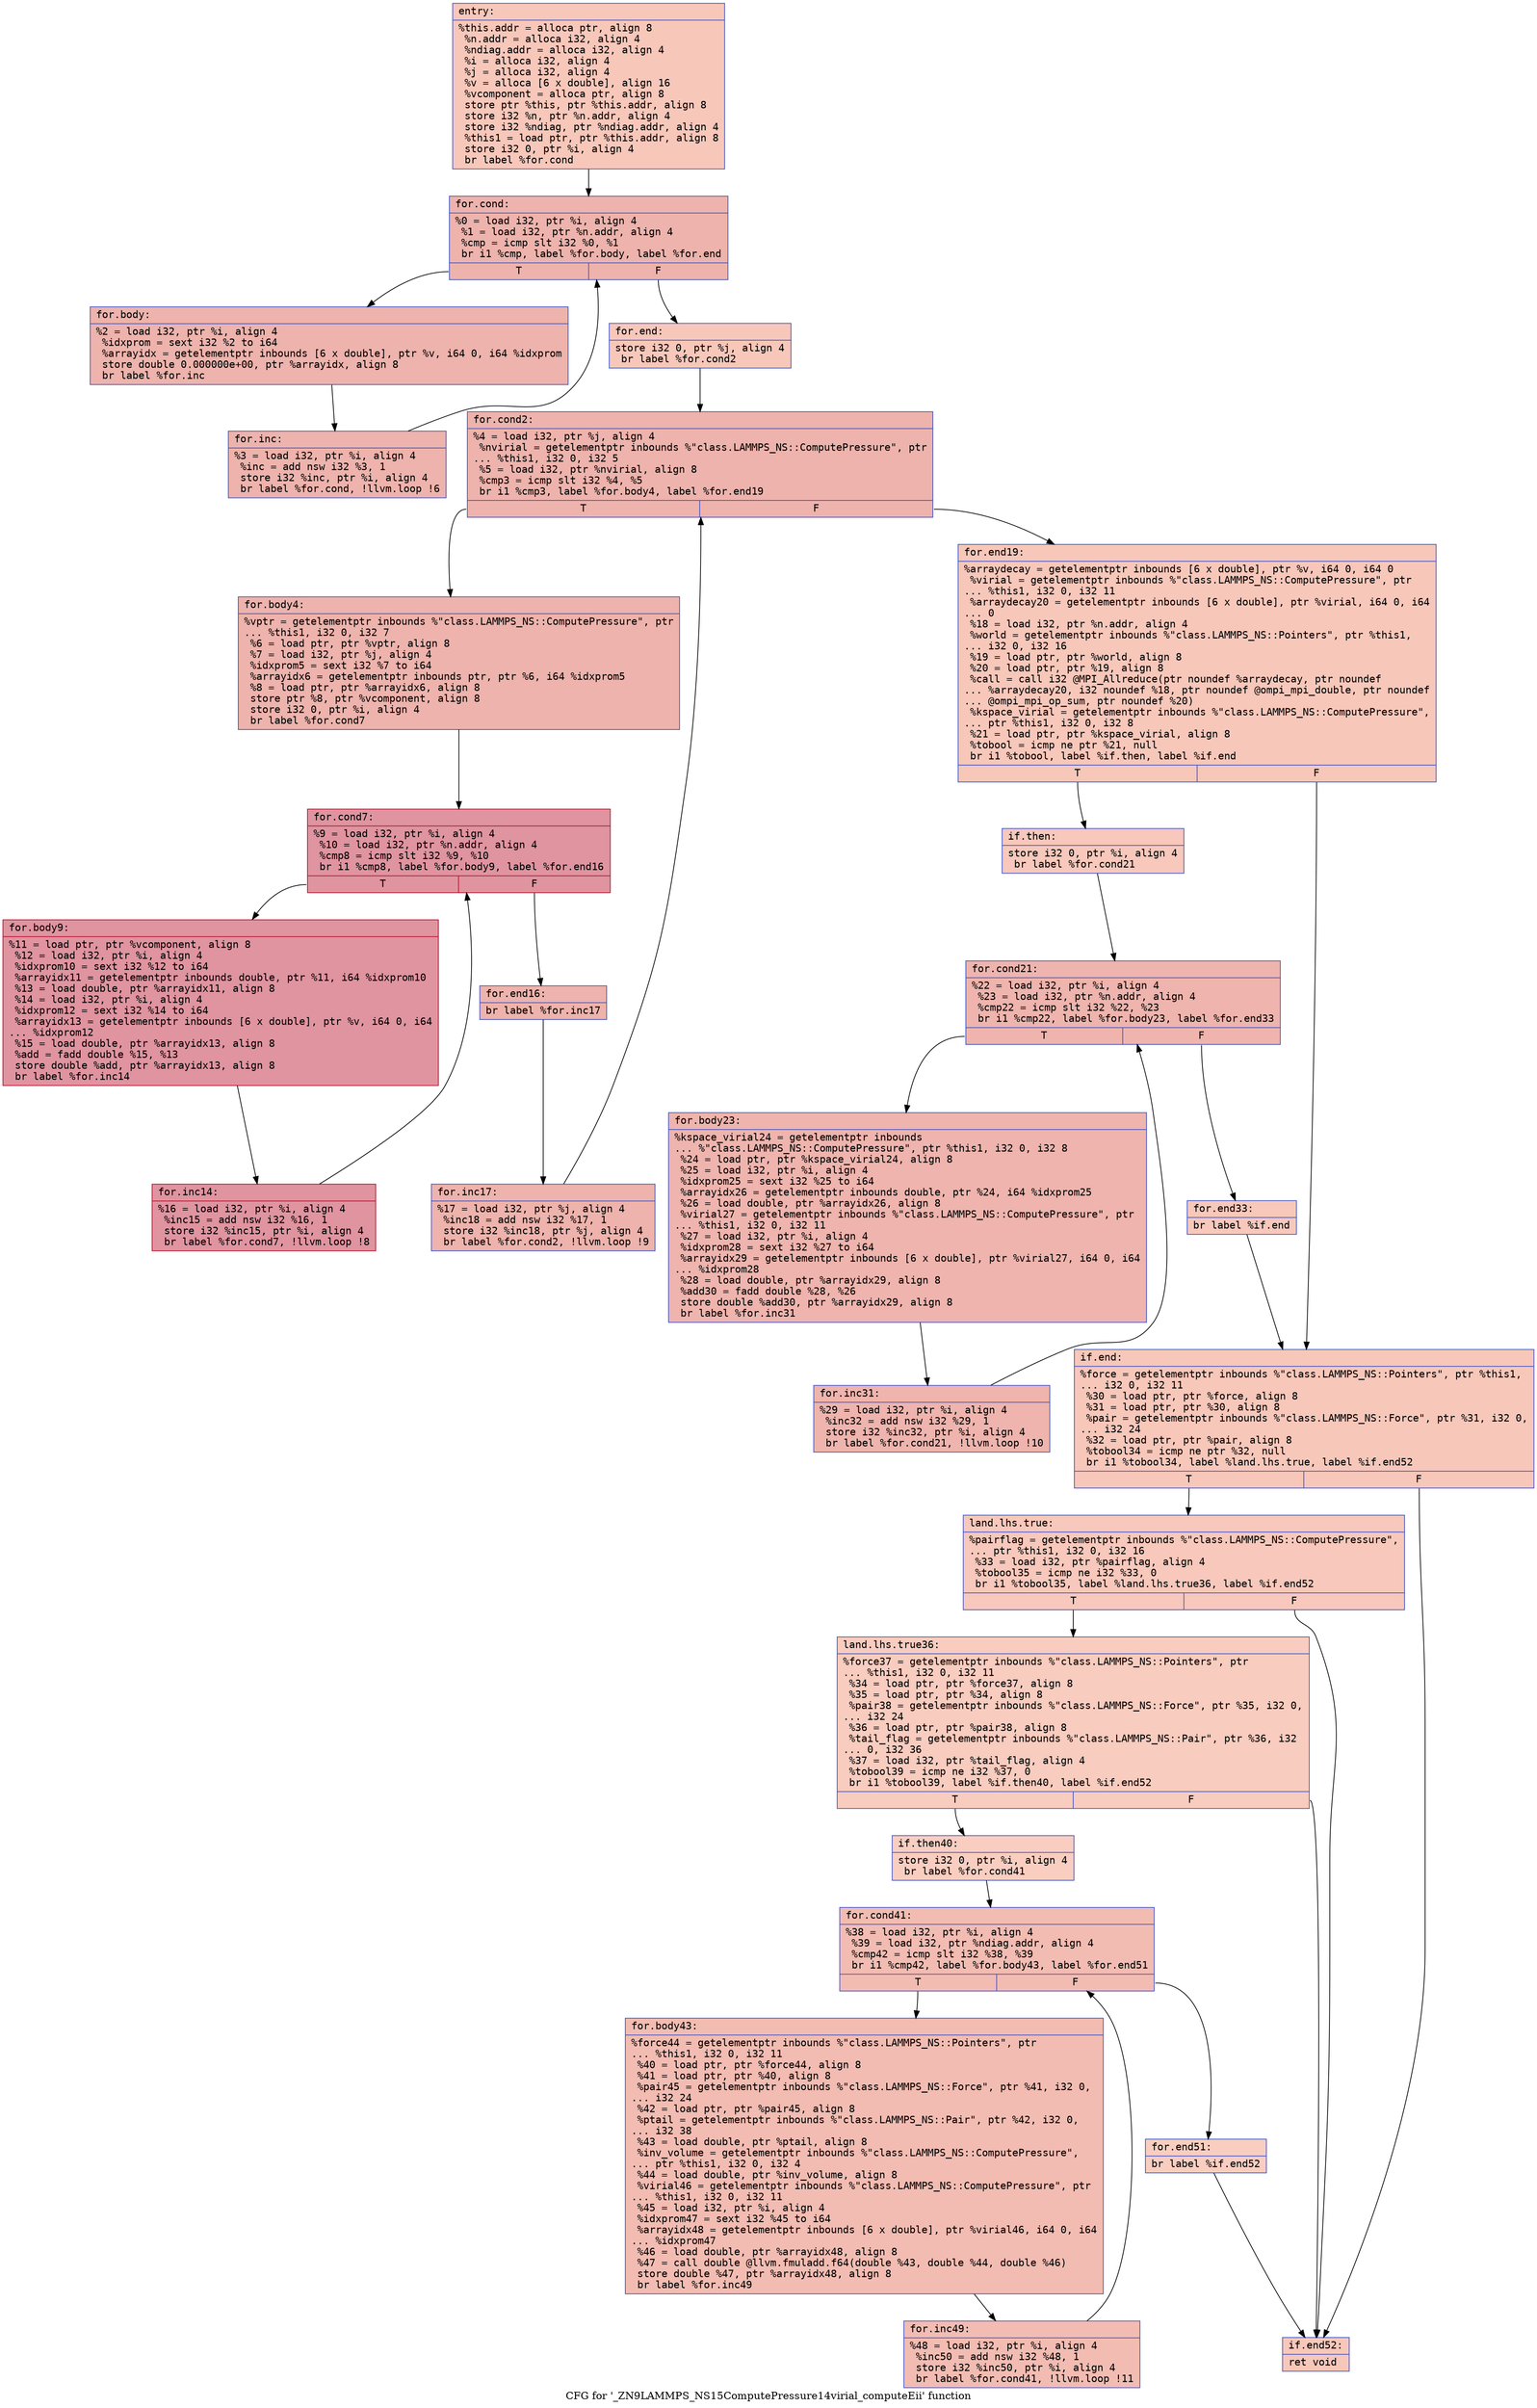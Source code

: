 digraph "CFG for '_ZN9LAMMPS_NS15ComputePressure14virial_computeEii' function" {
	label="CFG for '_ZN9LAMMPS_NS15ComputePressure14virial_computeEii' function";

	Node0x557ad5da57e0 [shape=record,color="#3d50c3ff", style=filled, fillcolor="#ec7f6370" fontname="Courier",label="{entry:\l|  %this.addr = alloca ptr, align 8\l  %n.addr = alloca i32, align 4\l  %ndiag.addr = alloca i32, align 4\l  %i = alloca i32, align 4\l  %j = alloca i32, align 4\l  %v = alloca [6 x double], align 16\l  %vcomponent = alloca ptr, align 8\l  store ptr %this, ptr %this.addr, align 8\l  store i32 %n, ptr %n.addr, align 4\l  store i32 %ndiag, ptr %ndiag.addr, align 4\l  %this1 = load ptr, ptr %this.addr, align 8\l  store i32 0, ptr %i, align 4\l  br label %for.cond\l}"];
	Node0x557ad5da57e0 -> Node0x557ad5daae30[tooltip="entry -> for.cond\nProbability 100.00%" ];
	Node0x557ad5daae30 [shape=record,color="#3d50c3ff", style=filled, fillcolor="#d6524470" fontname="Courier",label="{for.cond:\l|  %0 = load i32, ptr %i, align 4\l  %1 = load i32, ptr %n.addr, align 4\l  %cmp = icmp slt i32 %0, %1\l  br i1 %cmp, label %for.body, label %for.end\l|{<s0>T|<s1>F}}"];
	Node0x557ad5daae30:s0 -> Node0x557ad5dab240[tooltip="for.cond -> for.body\nProbability 96.88%" ];
	Node0x557ad5daae30:s1 -> Node0x557ad5dab2c0[tooltip="for.cond -> for.end\nProbability 3.12%" ];
	Node0x557ad5dab240 [shape=record,color="#3d50c3ff", style=filled, fillcolor="#d6524470" fontname="Courier",label="{for.body:\l|  %2 = load i32, ptr %i, align 4\l  %idxprom = sext i32 %2 to i64\l  %arrayidx = getelementptr inbounds [6 x double], ptr %v, i64 0, i64 %idxprom\l  store double 0.000000e+00, ptr %arrayidx, align 8\l  br label %for.inc\l}"];
	Node0x557ad5dab240 -> Node0x557ad5dab680[tooltip="for.body -> for.inc\nProbability 100.00%" ];
	Node0x557ad5dab680 [shape=record,color="#3d50c3ff", style=filled, fillcolor="#d6524470" fontname="Courier",label="{for.inc:\l|  %3 = load i32, ptr %i, align 4\l  %inc = add nsw i32 %3, 1\l  store i32 %inc, ptr %i, align 4\l  br label %for.cond, !llvm.loop !6\l}"];
	Node0x557ad5dab680 -> Node0x557ad5daae30[tooltip="for.inc -> for.cond\nProbability 100.00%" ];
	Node0x557ad5dab2c0 [shape=record,color="#3d50c3ff", style=filled, fillcolor="#ec7f6370" fontname="Courier",label="{for.end:\l|  store i32 0, ptr %j, align 4\l  br label %for.cond2\l}"];
	Node0x557ad5dab2c0 -> Node0x557ad5dabb10[tooltip="for.end -> for.cond2\nProbability 100.00%" ];
	Node0x557ad5dabb10 [shape=record,color="#3d50c3ff", style=filled, fillcolor="#d6524470" fontname="Courier",label="{for.cond2:\l|  %4 = load i32, ptr %j, align 4\l  %nvirial = getelementptr inbounds %\"class.LAMMPS_NS::ComputePressure\", ptr\l... %this1, i32 0, i32 5\l  %5 = load i32, ptr %nvirial, align 8\l  %cmp3 = icmp slt i32 %4, %5\l  br i1 %cmp3, label %for.body4, label %for.end19\l|{<s0>T|<s1>F}}"];
	Node0x557ad5dabb10:s0 -> Node0x557ad5dabe90[tooltip="for.cond2 -> for.body4\nProbability 96.88%" ];
	Node0x557ad5dabb10:s1 -> Node0x557ad5dabf10[tooltip="for.cond2 -> for.end19\nProbability 3.12%" ];
	Node0x557ad5dabe90 [shape=record,color="#3d50c3ff", style=filled, fillcolor="#d6524470" fontname="Courier",label="{for.body4:\l|  %vptr = getelementptr inbounds %\"class.LAMMPS_NS::ComputePressure\", ptr\l... %this1, i32 0, i32 7\l  %6 = load ptr, ptr %vptr, align 8\l  %7 = load i32, ptr %j, align 4\l  %idxprom5 = sext i32 %7 to i64\l  %arrayidx6 = getelementptr inbounds ptr, ptr %6, i64 %idxprom5\l  %8 = load ptr, ptr %arrayidx6, align 8\l  store ptr %8, ptr %vcomponent, align 8\l  store i32 0, ptr %i, align 4\l  br label %for.cond7\l}"];
	Node0x557ad5dabe90 -> Node0x557ad5dac6e0[tooltip="for.body4 -> for.cond7\nProbability 100.00%" ];
	Node0x557ad5dac6e0 [shape=record,color="#b70d28ff", style=filled, fillcolor="#b70d2870" fontname="Courier",label="{for.cond7:\l|  %9 = load i32, ptr %i, align 4\l  %10 = load i32, ptr %n.addr, align 4\l  %cmp8 = icmp slt i32 %9, %10\l  br i1 %cmp8, label %for.body9, label %for.end16\l|{<s0>T|<s1>F}}"];
	Node0x557ad5dac6e0:s0 -> Node0x557ad5dac980[tooltip="for.cond7 -> for.body9\nProbability 96.88%" ];
	Node0x557ad5dac6e0:s1 -> Node0x557ad5daca00[tooltip="for.cond7 -> for.end16\nProbability 3.12%" ];
	Node0x557ad5dac980 [shape=record,color="#b70d28ff", style=filled, fillcolor="#b70d2870" fontname="Courier",label="{for.body9:\l|  %11 = load ptr, ptr %vcomponent, align 8\l  %12 = load i32, ptr %i, align 4\l  %idxprom10 = sext i32 %12 to i64\l  %arrayidx11 = getelementptr inbounds double, ptr %11, i64 %idxprom10\l  %13 = load double, ptr %arrayidx11, align 8\l  %14 = load i32, ptr %i, align 4\l  %idxprom12 = sext i32 %14 to i64\l  %arrayidx13 = getelementptr inbounds [6 x double], ptr %v, i64 0, i64\l... %idxprom12\l  %15 = load double, ptr %arrayidx13, align 8\l  %add = fadd double %15, %13\l  store double %add, ptr %arrayidx13, align 8\l  br label %for.inc14\l}"];
	Node0x557ad5dac980 -> Node0x557ad5dad200[tooltip="for.body9 -> for.inc14\nProbability 100.00%" ];
	Node0x557ad5dad200 [shape=record,color="#b70d28ff", style=filled, fillcolor="#b70d2870" fontname="Courier",label="{for.inc14:\l|  %16 = load i32, ptr %i, align 4\l  %inc15 = add nsw i32 %16, 1\l  store i32 %inc15, ptr %i, align 4\l  br label %for.cond7, !llvm.loop !8\l}"];
	Node0x557ad5dad200 -> Node0x557ad5dac6e0[tooltip="for.inc14 -> for.cond7\nProbability 100.00%" ];
	Node0x557ad5daca00 [shape=record,color="#3d50c3ff", style=filled, fillcolor="#d6524470" fontname="Courier",label="{for.end16:\l|  br label %for.inc17\l}"];
	Node0x557ad5daca00 -> Node0x557ad5dad680[tooltip="for.end16 -> for.inc17\nProbability 100.00%" ];
	Node0x557ad5dad680 [shape=record,color="#3d50c3ff", style=filled, fillcolor="#d6524470" fontname="Courier",label="{for.inc17:\l|  %17 = load i32, ptr %j, align 4\l  %inc18 = add nsw i32 %17, 1\l  store i32 %inc18, ptr %j, align 4\l  br label %for.cond2, !llvm.loop !9\l}"];
	Node0x557ad5dad680 -> Node0x557ad5dabb10[tooltip="for.inc17 -> for.cond2\nProbability 100.00%" ];
	Node0x557ad5dabf10 [shape=record,color="#3d50c3ff", style=filled, fillcolor="#ec7f6370" fontname="Courier",label="{for.end19:\l|  %arraydecay = getelementptr inbounds [6 x double], ptr %v, i64 0, i64 0\l  %virial = getelementptr inbounds %\"class.LAMMPS_NS::ComputePressure\", ptr\l... %this1, i32 0, i32 11\l  %arraydecay20 = getelementptr inbounds [6 x double], ptr %virial, i64 0, i64\l... 0\l  %18 = load i32, ptr %n.addr, align 4\l  %world = getelementptr inbounds %\"class.LAMMPS_NS::Pointers\", ptr %this1,\l... i32 0, i32 16\l  %19 = load ptr, ptr %world, align 8\l  %20 = load ptr, ptr %19, align 8\l  %call = call i32 @MPI_Allreduce(ptr noundef %arraydecay, ptr noundef\l... %arraydecay20, i32 noundef %18, ptr noundef @ompi_mpi_double, ptr noundef\l... @ompi_mpi_op_sum, ptr noundef %20)\l  %kspace_virial = getelementptr inbounds %\"class.LAMMPS_NS::ComputePressure\",\l... ptr %this1, i32 0, i32 8\l  %21 = load ptr, ptr %kspace_virial, align 8\l  %tobool = icmp ne ptr %21, null\l  br i1 %tobool, label %if.then, label %if.end\l|{<s0>T|<s1>F}}"];
	Node0x557ad5dabf10:s0 -> Node0x557ad5dae470[tooltip="for.end19 -> if.then\nProbability 62.50%" ];
	Node0x557ad5dabf10:s1 -> Node0x557ad5dabf90[tooltip="for.end19 -> if.end\nProbability 37.50%" ];
	Node0x557ad5dae470 [shape=record,color="#3d50c3ff", style=filled, fillcolor="#ed836670" fontname="Courier",label="{if.then:\l|  store i32 0, ptr %i, align 4\l  br label %for.cond21\l}"];
	Node0x557ad5dae470 -> Node0x557ad5dac150[tooltip="if.then -> for.cond21\nProbability 100.00%" ];
	Node0x557ad5dac150 [shape=record,color="#3d50c3ff", style=filled, fillcolor="#d8564670" fontname="Courier",label="{for.cond21:\l|  %22 = load i32, ptr %i, align 4\l  %23 = load i32, ptr %n.addr, align 4\l  %cmp22 = icmp slt i32 %22, %23\l  br i1 %cmp22, label %for.body23, label %for.end33\l|{<s0>T|<s1>F}}"];
	Node0x557ad5dac150:s0 -> Node0x557ad5dac260[tooltip="for.cond21 -> for.body23\nProbability 96.88%" ];
	Node0x557ad5dac150:s1 -> Node0x557ad5daecc0[tooltip="for.cond21 -> for.end33\nProbability 3.12%" ];
	Node0x557ad5dac260 [shape=record,color="#3d50c3ff", style=filled, fillcolor="#d8564670" fontname="Courier",label="{for.body23:\l|  %kspace_virial24 = getelementptr inbounds\l... %\"class.LAMMPS_NS::ComputePressure\", ptr %this1, i32 0, i32 8\l  %24 = load ptr, ptr %kspace_virial24, align 8\l  %25 = load i32, ptr %i, align 4\l  %idxprom25 = sext i32 %25 to i64\l  %arrayidx26 = getelementptr inbounds double, ptr %24, i64 %idxprom25\l  %26 = load double, ptr %arrayidx26, align 8\l  %virial27 = getelementptr inbounds %\"class.LAMMPS_NS::ComputePressure\", ptr\l... %this1, i32 0, i32 11\l  %27 = load i32, ptr %i, align 4\l  %idxprom28 = sext i32 %27 to i64\l  %arrayidx29 = getelementptr inbounds [6 x double], ptr %virial27, i64 0, i64\l... %idxprom28\l  %28 = load double, ptr %arrayidx29, align 8\l  %add30 = fadd double %28, %26\l  store double %add30, ptr %arrayidx29, align 8\l  br label %for.inc31\l}"];
	Node0x557ad5dac260 -> Node0x557ad5daf6a0[tooltip="for.body23 -> for.inc31\nProbability 100.00%" ];
	Node0x557ad5daf6a0 [shape=record,color="#3d50c3ff", style=filled, fillcolor="#d8564670" fontname="Courier",label="{for.inc31:\l|  %29 = load i32, ptr %i, align 4\l  %inc32 = add nsw i32 %29, 1\l  store i32 %inc32, ptr %i, align 4\l  br label %for.cond21, !llvm.loop !10\l}"];
	Node0x557ad5daf6a0 -> Node0x557ad5dac150[tooltip="for.inc31 -> for.cond21\nProbability 100.00%" ];
	Node0x557ad5daecc0 [shape=record,color="#3d50c3ff", style=filled, fillcolor="#ed836670" fontname="Courier",label="{for.end33:\l|  br label %if.end\l}"];
	Node0x557ad5daecc0 -> Node0x557ad5dabf90[tooltip="for.end33 -> if.end\nProbability 100.00%" ];
	Node0x557ad5dabf90 [shape=record,color="#3d50c3ff", style=filled, fillcolor="#ec7f6370" fontname="Courier",label="{if.end:\l|  %force = getelementptr inbounds %\"class.LAMMPS_NS::Pointers\", ptr %this1,\l... i32 0, i32 11\l  %30 = load ptr, ptr %force, align 8\l  %31 = load ptr, ptr %30, align 8\l  %pair = getelementptr inbounds %\"class.LAMMPS_NS::Force\", ptr %31, i32 0,\l... i32 24\l  %32 = load ptr, ptr %pair, align 8\l  %tobool34 = icmp ne ptr %32, null\l  br i1 %tobool34, label %land.lhs.true, label %if.end52\l|{<s0>T|<s1>F}}"];
	Node0x557ad5dabf90:s0 -> Node0x557ad5daff90[tooltip="if.end -> land.lhs.true\nProbability 62.50%" ];
	Node0x557ad5dabf90:s1 -> Node0x557ad5db0010[tooltip="if.end -> if.end52\nProbability 37.50%" ];
	Node0x557ad5daff90 [shape=record,color="#3d50c3ff", style=filled, fillcolor="#ed836670" fontname="Courier",label="{land.lhs.true:\l|  %pairflag = getelementptr inbounds %\"class.LAMMPS_NS::ComputePressure\",\l... ptr %this1, i32 0, i32 16\l  %33 = load i32, ptr %pairflag, align 4\l  %tobool35 = icmp ne i32 %33, 0\l  br i1 %tobool35, label %land.lhs.true36, label %if.end52\l|{<s0>T|<s1>F}}"];
	Node0x557ad5daff90:s0 -> Node0x557ad5db0370[tooltip="land.lhs.true -> land.lhs.true36\nProbability 62.50%" ];
	Node0x557ad5daff90:s1 -> Node0x557ad5db0010[tooltip="land.lhs.true -> if.end52\nProbability 37.50%" ];
	Node0x557ad5db0370 [shape=record,color="#3d50c3ff", style=filled, fillcolor="#f08b6e70" fontname="Courier",label="{land.lhs.true36:\l|  %force37 = getelementptr inbounds %\"class.LAMMPS_NS::Pointers\", ptr\l... %this1, i32 0, i32 11\l  %34 = load ptr, ptr %force37, align 8\l  %35 = load ptr, ptr %34, align 8\l  %pair38 = getelementptr inbounds %\"class.LAMMPS_NS::Force\", ptr %35, i32 0,\l... i32 24\l  %36 = load ptr, ptr %pair38, align 8\l  %tail_flag = getelementptr inbounds %\"class.LAMMPS_NS::Pair\", ptr %36, i32\l... 0, i32 36\l  %37 = load i32, ptr %tail_flag, align 4\l  %tobool39 = icmp ne i32 %37, 0\l  br i1 %tobool39, label %if.then40, label %if.end52\l|{<s0>T|<s1>F}}"];
	Node0x557ad5db0370:s0 -> Node0x557ad5db0a40[tooltip="land.lhs.true36 -> if.then40\nProbability 62.50%" ];
	Node0x557ad5db0370:s1 -> Node0x557ad5db0010[tooltip="land.lhs.true36 -> if.end52\nProbability 37.50%" ];
	Node0x557ad5db0a40 [shape=record,color="#3d50c3ff", style=filled, fillcolor="#f2907270" fontname="Courier",label="{if.then40:\l|  store i32 0, ptr %i, align 4\l  br label %for.cond41\l}"];
	Node0x557ad5db0a40 -> Node0x557ad5db0c10[tooltip="if.then40 -> for.cond41\nProbability 100.00%" ];
	Node0x557ad5db0c10 [shape=record,color="#3d50c3ff", style=filled, fillcolor="#e1675170" fontname="Courier",label="{for.cond41:\l|  %38 = load i32, ptr %i, align 4\l  %39 = load i32, ptr %ndiag.addr, align 4\l  %cmp42 = icmp slt i32 %38, %39\l  br i1 %cmp42, label %for.body43, label %for.end51\l|{<s0>T|<s1>F}}"];
	Node0x557ad5db0c10:s0 -> Node0x557ad5db0eb0[tooltip="for.cond41 -> for.body43\nProbability 96.88%" ];
	Node0x557ad5db0c10:s1 -> Node0x557ad5db0f30[tooltip="for.cond41 -> for.end51\nProbability 3.12%" ];
	Node0x557ad5db0eb0 [shape=record,color="#3d50c3ff", style=filled, fillcolor="#e1675170" fontname="Courier",label="{for.body43:\l|  %force44 = getelementptr inbounds %\"class.LAMMPS_NS::Pointers\", ptr\l... %this1, i32 0, i32 11\l  %40 = load ptr, ptr %force44, align 8\l  %41 = load ptr, ptr %40, align 8\l  %pair45 = getelementptr inbounds %\"class.LAMMPS_NS::Force\", ptr %41, i32 0,\l... i32 24\l  %42 = load ptr, ptr %pair45, align 8\l  %ptail = getelementptr inbounds %\"class.LAMMPS_NS::Pair\", ptr %42, i32 0,\l... i32 38\l  %43 = load double, ptr %ptail, align 8\l  %inv_volume = getelementptr inbounds %\"class.LAMMPS_NS::ComputePressure\",\l... ptr %this1, i32 0, i32 4\l  %44 = load double, ptr %inv_volume, align 8\l  %virial46 = getelementptr inbounds %\"class.LAMMPS_NS::ComputePressure\", ptr\l... %this1, i32 0, i32 11\l  %45 = load i32, ptr %i, align 4\l  %idxprom47 = sext i32 %45 to i64\l  %arrayidx48 = getelementptr inbounds [6 x double], ptr %virial46, i64 0, i64\l... %idxprom47\l  %46 = load double, ptr %arrayidx48, align 8\l  %47 = call double @llvm.fmuladd.f64(double %43, double %44, double %46)\l  store double %47, ptr %arrayidx48, align 8\l  br label %for.inc49\l}"];
	Node0x557ad5db0eb0 -> Node0x557ad5db23c0[tooltip="for.body43 -> for.inc49\nProbability 100.00%" ];
	Node0x557ad5db23c0 [shape=record,color="#3d50c3ff", style=filled, fillcolor="#e1675170" fontname="Courier",label="{for.inc49:\l|  %48 = load i32, ptr %i, align 4\l  %inc50 = add nsw i32 %48, 1\l  store i32 %inc50, ptr %i, align 4\l  br label %for.cond41, !llvm.loop !11\l}"];
	Node0x557ad5db23c0 -> Node0x557ad5db0c10[tooltip="for.inc49 -> for.cond41\nProbability 100.00%" ];
	Node0x557ad5db0f30 [shape=record,color="#3d50c3ff", style=filled, fillcolor="#f2907270" fontname="Courier",label="{for.end51:\l|  br label %if.end52\l}"];
	Node0x557ad5db0f30 -> Node0x557ad5db0010[tooltip="for.end51 -> if.end52\nProbability 100.00%" ];
	Node0x557ad5db0010 [shape=record,color="#3d50c3ff", style=filled, fillcolor="#ec7f6370" fontname="Courier",label="{if.end52:\l|  ret void\l}"];
}

